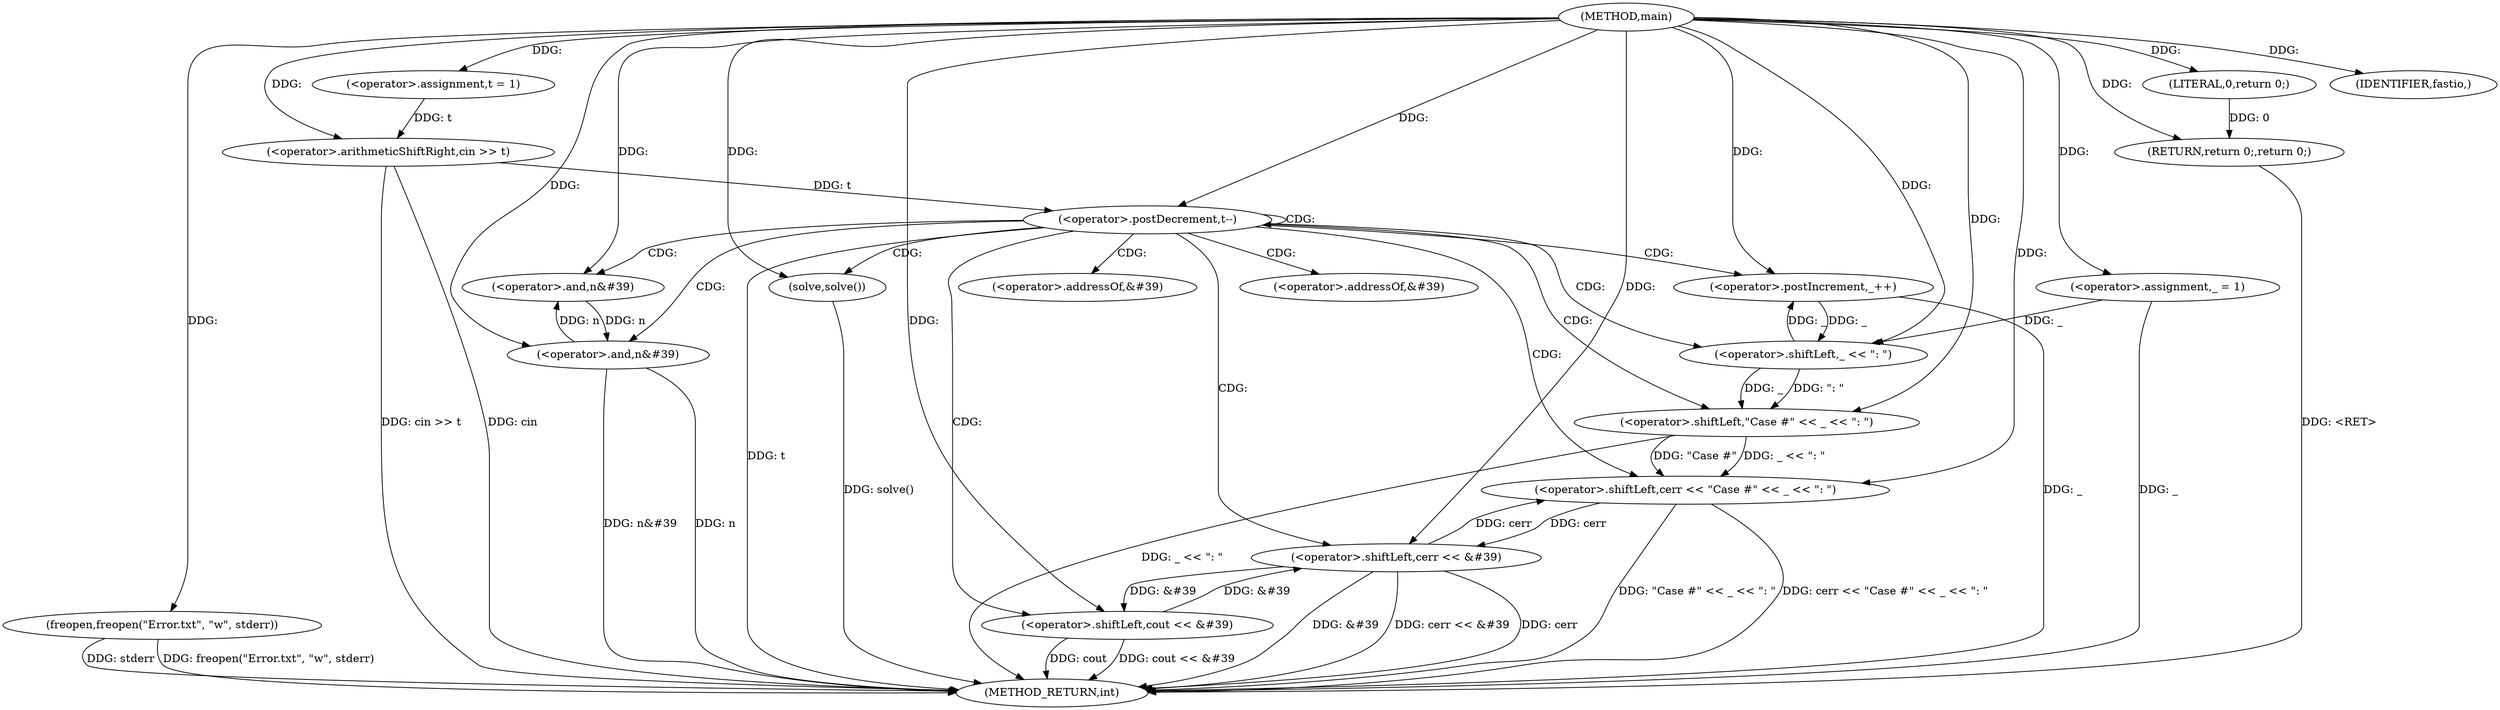 digraph "main" {  
"1000730" [label = "(METHOD,main)" ]
"1000779" [label = "(METHOD_RETURN,int)" ]
"1000732" [label = "(freopen,freopen(\"Error.txt\", \"w\", stderr))" ]
"1000736" [label = "(IDENTIFIER,fastio,)" ]
"1000738" [label = "(<operator>.assignment,t = 1)" ]
"1000741" [label = "(<operator>.arithmeticShiftRight,cin >> t)" ]
"1000745" [label = "(<operator>.assignment,_ = 1)" ]
"1000777" [label = "(RETURN,return 0;,return 0;)" ]
"1000749" [label = "(<operator>.postDecrement,t--)" ]
"1000778" [label = "(LITERAL,0,return 0;)" ]
"1000752" [label = "(<operator>.shiftLeft,cerr << \"Case #\" << _ << \": \")" ]
"1000765" [label = "(<operator>.and,n&#39)" ]
"1000768" [label = "(<operator>.shiftLeft,cerr << &#39)" ]
"1000772" [label = "(<operator>.and,n&#39)" ]
"1000775" [label = "(<operator>.postIncrement,_++)" ]
"1000760" [label = "(solve,solve())" ]
"1000761" [label = "(<operator>.shiftLeft,cout << &#39)" ]
"1000754" [label = "(<operator>.shiftLeft,\"Case #\" << _ << \": \")" ]
"1000756" [label = "(<operator>.shiftLeft,_ << \": \")" ]
"1000770" [label = "(<operator>.addressOf,&#39)" ]
"1000763" [label = "(<operator>.addressOf,&#39)" ]
  "1000732" -> "1000779"  [ label = "DDG: freopen(\"Error.txt\", \"w\", stderr)"] 
  "1000741" -> "1000779"  [ label = "DDG: cin >> t"] 
  "1000745" -> "1000779"  [ label = "DDG: _"] 
  "1000749" -> "1000779"  [ label = "DDG: t"] 
  "1000754" -> "1000779"  [ label = "DDG: _ << \": \""] 
  "1000752" -> "1000779"  [ label = "DDG: \"Case #\" << _ << \": \""] 
  "1000752" -> "1000779"  [ label = "DDG: cerr << \"Case #\" << _ << \": \""] 
  "1000760" -> "1000779"  [ label = "DDG: solve()"] 
  "1000761" -> "1000779"  [ label = "DDG: cout << &#39"] 
  "1000768" -> "1000779"  [ label = "DDG: cerr"] 
  "1000768" -> "1000779"  [ label = "DDG: &#39"] 
  "1000768" -> "1000779"  [ label = "DDG: cerr << &#39"] 
  "1000772" -> "1000779"  [ label = "DDG: n"] 
  "1000772" -> "1000779"  [ label = "DDG: n&#39"] 
  "1000775" -> "1000779"  [ label = "DDG: _"] 
  "1000777" -> "1000779"  [ label = "DDG: <RET>"] 
  "1000741" -> "1000779"  [ label = "DDG: cin"] 
  "1000732" -> "1000779"  [ label = "DDG: stderr"] 
  "1000761" -> "1000779"  [ label = "DDG: cout"] 
  "1000730" -> "1000736"  [ label = "DDG: "] 
  "1000730" -> "1000738"  [ label = "DDG: "] 
  "1000730" -> "1000745"  [ label = "DDG: "] 
  "1000778" -> "1000777"  [ label = "DDG: 0"] 
  "1000730" -> "1000777"  [ label = "DDG: "] 
  "1000730" -> "1000732"  [ label = "DDG: "] 
  "1000730" -> "1000741"  [ label = "DDG: "] 
  "1000738" -> "1000741"  [ label = "DDG: t"] 
  "1000730" -> "1000778"  [ label = "DDG: "] 
  "1000741" -> "1000749"  [ label = "DDG: t"] 
  "1000730" -> "1000749"  [ label = "DDG: "] 
  "1000768" -> "1000752"  [ label = "DDG: cerr"] 
  "1000730" -> "1000752"  [ label = "DDG: "] 
  "1000754" -> "1000752"  [ label = "DDG: \"Case #\""] 
  "1000754" -> "1000752"  [ label = "DDG: _ << \": \""] 
  "1000730" -> "1000760"  [ label = "DDG: "] 
  "1000772" -> "1000765"  [ label = "DDG: n"] 
  "1000730" -> "1000765"  [ label = "DDG: "] 
  "1000752" -> "1000768"  [ label = "DDG: cerr"] 
  "1000730" -> "1000768"  [ label = "DDG: "] 
  "1000761" -> "1000768"  [ label = "DDG: &#39"] 
  "1000765" -> "1000772"  [ label = "DDG: n"] 
  "1000730" -> "1000772"  [ label = "DDG: "] 
  "1000756" -> "1000775"  [ label = "DDG: _"] 
  "1000730" -> "1000775"  [ label = "DDG: "] 
  "1000730" -> "1000754"  [ label = "DDG: "] 
  "1000756" -> "1000754"  [ label = "DDG: \": \""] 
  "1000756" -> "1000754"  [ label = "DDG: _"] 
  "1000730" -> "1000761"  [ label = "DDG: "] 
  "1000768" -> "1000761"  [ label = "DDG: &#39"] 
  "1000745" -> "1000756"  [ label = "DDG: _"] 
  "1000775" -> "1000756"  [ label = "DDG: _"] 
  "1000730" -> "1000756"  [ label = "DDG: "] 
  "1000749" -> "1000775"  [ label = "CDG: "] 
  "1000749" -> "1000760"  [ label = "CDG: "] 
  "1000749" -> "1000768"  [ label = "CDG: "] 
  "1000749" -> "1000761"  [ label = "CDG: "] 
  "1000749" -> "1000770"  [ label = "CDG: "] 
  "1000749" -> "1000772"  [ label = "CDG: "] 
  "1000749" -> "1000754"  [ label = "CDG: "] 
  "1000749" -> "1000765"  [ label = "CDG: "] 
  "1000749" -> "1000752"  [ label = "CDG: "] 
  "1000749" -> "1000749"  [ label = "CDG: "] 
  "1000749" -> "1000756"  [ label = "CDG: "] 
  "1000749" -> "1000763"  [ label = "CDG: "] 
}
